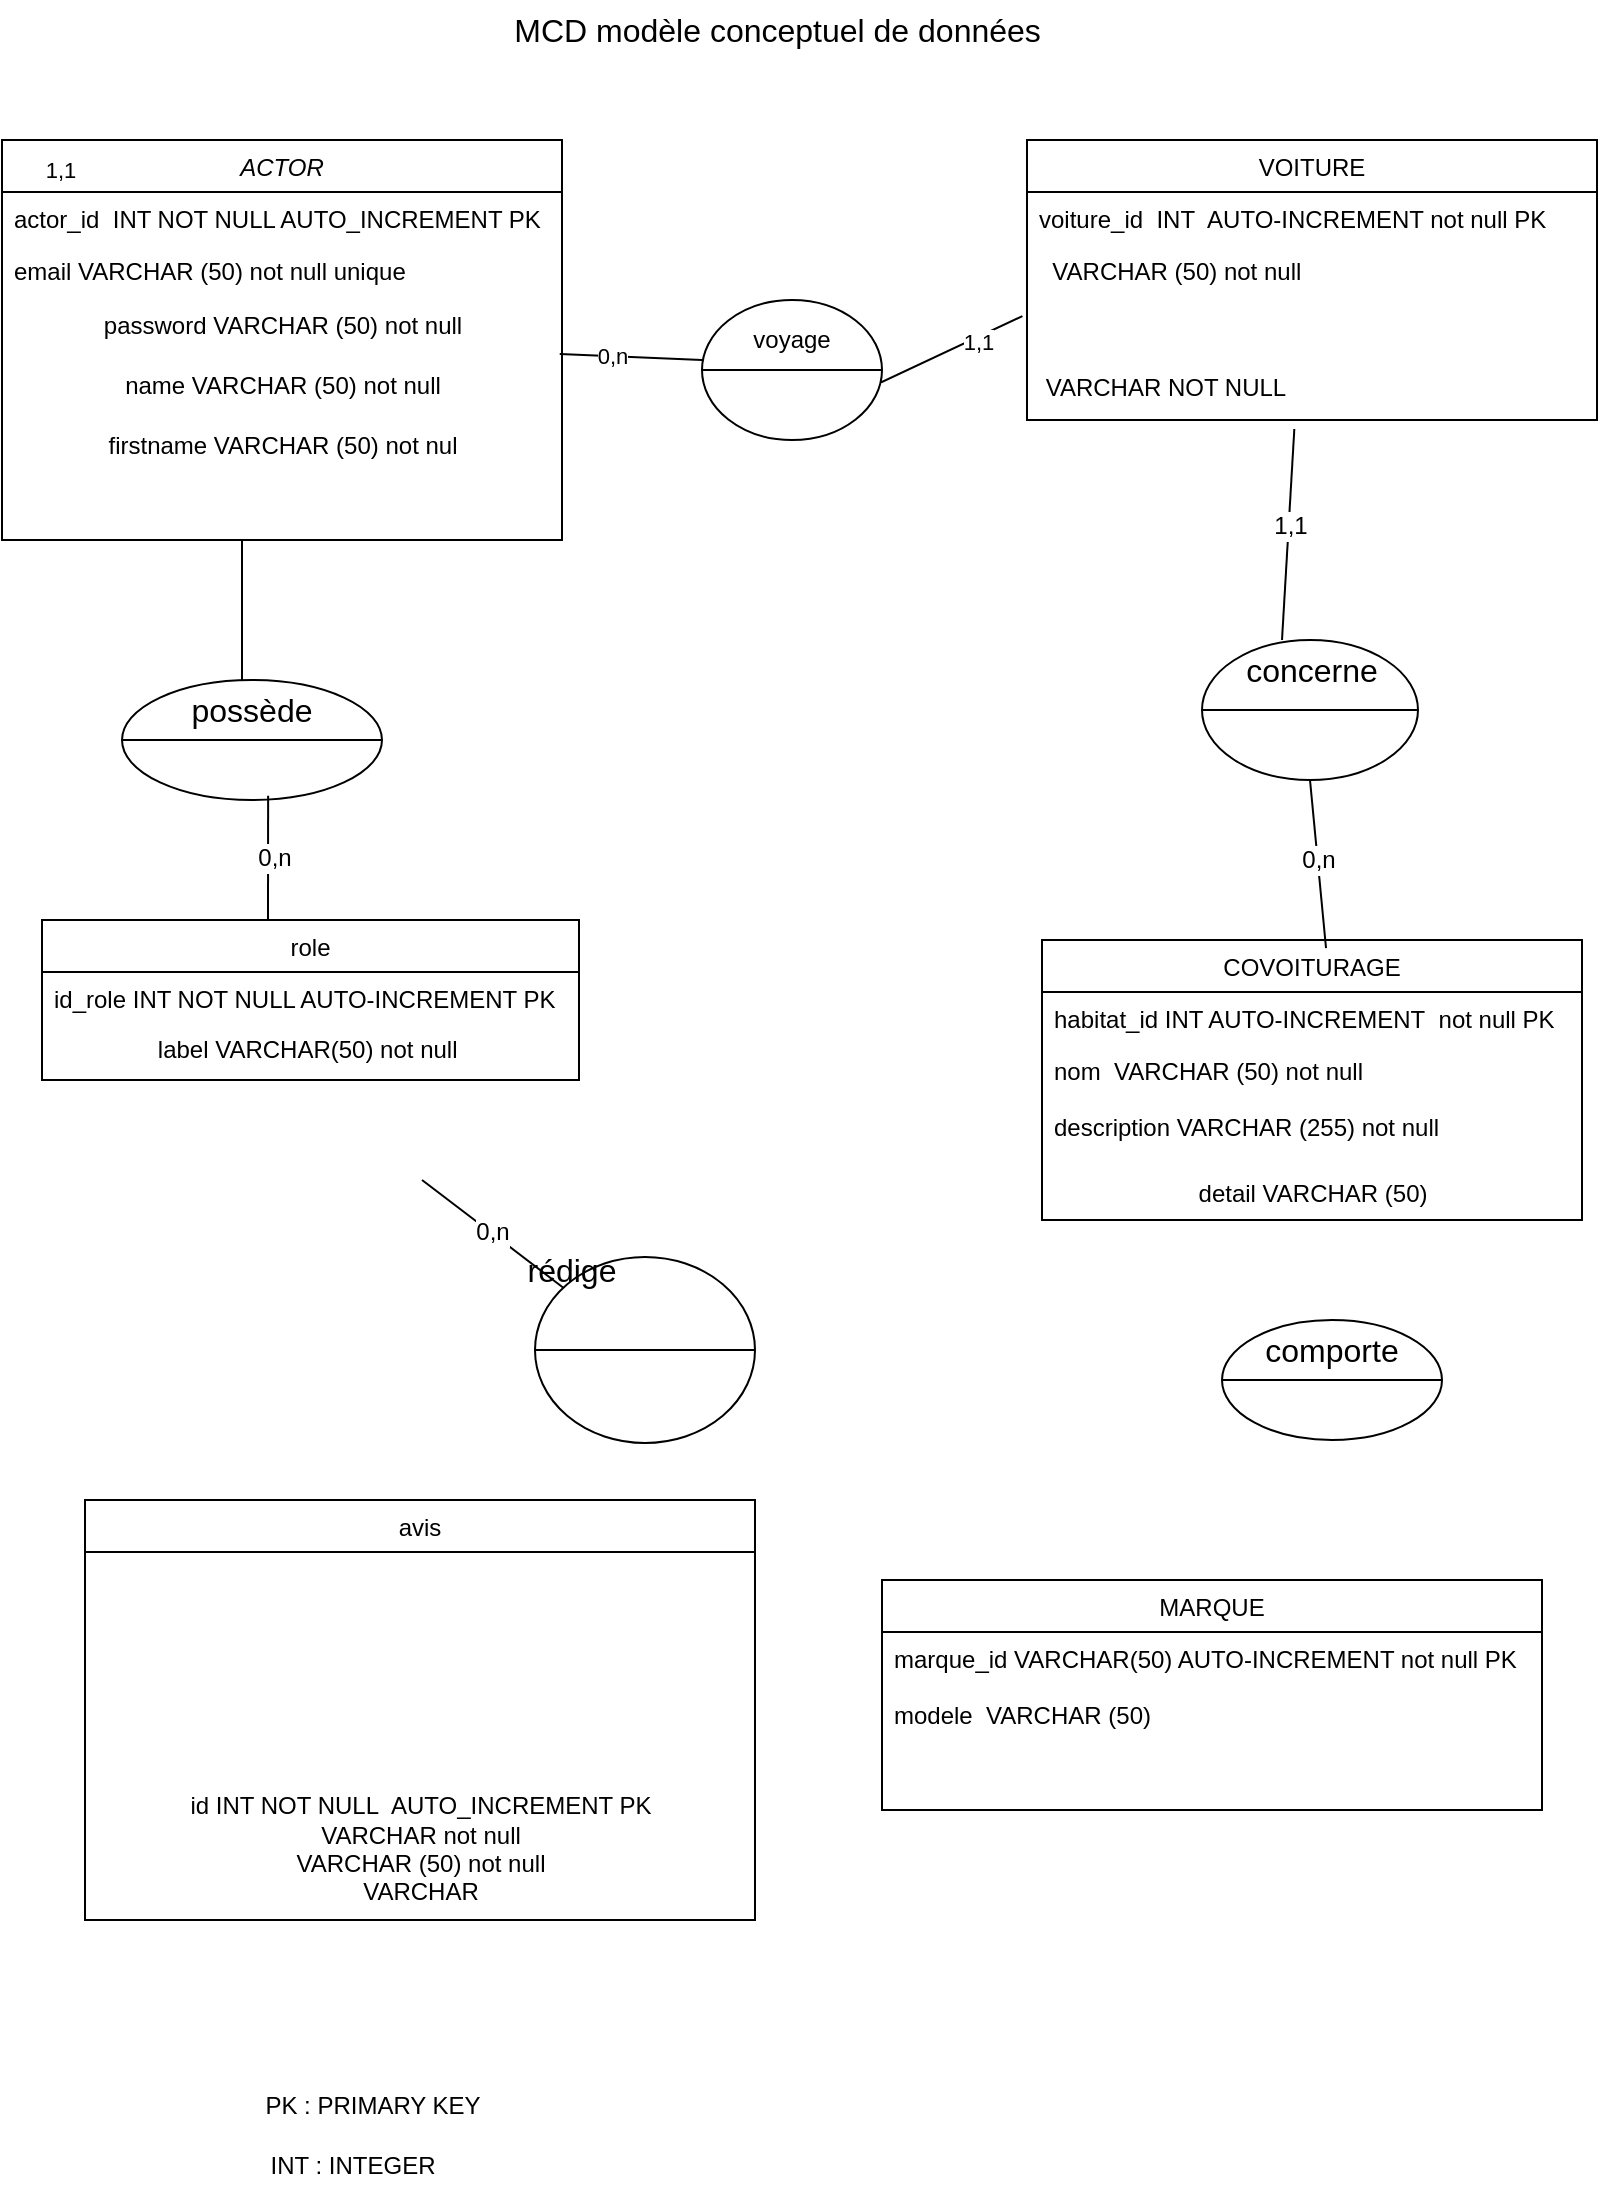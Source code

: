 <mxfile version="26.0.14">
  <diagram name="Page-1" id="DtJo75ZNy9iMemWSUQGx">
    <mxGraphModel dx="1120" dy="460" grid="1" gridSize="10" guides="1" tooltips="1" connect="1" arrows="1" fold="1" page="1" pageScale="1" pageWidth="827" pageHeight="1169" math="0" shadow="0">
      <root>
        <mxCell id="0" />
        <mxCell id="1" parent="0" />
        <mxCell id="MAlRhFrGBA3OUkSqN0sr-2" value="ACTOR" style="swimlane;fontStyle=2;align=center;verticalAlign=top;childLayout=stackLayout;horizontal=1;startSize=26;horizontalStack=0;resizeParent=1;resizeLast=0;collapsible=1;marginBottom=0;rounded=0;shadow=0;strokeWidth=1;" parent="1" vertex="1">
          <mxGeometry y="80" width="280" height="200" as="geometry">
            <mxRectangle x="230" y="140" width="160" height="26" as="alternateBounds" />
          </mxGeometry>
        </mxCell>
        <mxCell id="MAlRhFrGBA3OUkSqN0sr-3" value="actor_id  INT NOT NULL AUTO_INCREMENT PK&#xa;&#xa;email VARCHAR(50) not null&#xa;&#xa;" style="text;align=left;verticalAlign=top;spacingLeft=4;spacingRight=4;overflow=hidden;rotatable=0;points=[[0,0.5],[1,0.5]];portConstraint=eastwest;" parent="MAlRhFrGBA3OUkSqN0sr-2" vertex="1">
          <mxGeometry y="26" width="280" height="26" as="geometry" />
        </mxCell>
        <mxCell id="MAlRhFrGBA3OUkSqN0sr-4" value="email VARCHAR (50) not null unique&#xa;&#xa;password VARCHAR(50) not null&#xa;" style="text;align=left;verticalAlign=top;spacingLeft=4;spacingRight=4;overflow=hidden;rotatable=0;points=[[0,0.5],[1,0.5]];portConstraint=eastwest;rounded=0;shadow=0;html=0;" parent="MAlRhFrGBA3OUkSqN0sr-2" vertex="1">
          <mxGeometry y="52" width="280" height="26" as="geometry" />
        </mxCell>
        <mxCell id="MAlRhFrGBA3OUkSqN0sr-5" value="password VARCHAR (50) not null" style="text;html=1;align=center;verticalAlign=middle;resizable=0;points=[];autosize=1;strokeColor=none;fillColor=none;" parent="MAlRhFrGBA3OUkSqN0sr-2" vertex="1">
          <mxGeometry y="78" width="280" height="30" as="geometry" />
        </mxCell>
        <mxCell id="MAlRhFrGBA3OUkSqN0sr-6" value="name VARCHAR (50) not null" style="text;html=1;align=center;verticalAlign=middle;resizable=0;points=[];autosize=1;strokeColor=none;fillColor=none;" parent="MAlRhFrGBA3OUkSqN0sr-2" vertex="1">
          <mxGeometry y="108" width="280" height="30" as="geometry" />
        </mxCell>
        <mxCell id="MAlRhFrGBA3OUkSqN0sr-7" value="firstname VARCHAR (50) not nul" style="text;html=1;align=center;verticalAlign=middle;resizable=0;points=[];autosize=1;strokeColor=none;fillColor=none;" parent="MAlRhFrGBA3OUkSqN0sr-2" vertex="1">
          <mxGeometry y="138" width="280" height="30" as="geometry" />
        </mxCell>
        <mxCell id="MAlRhFrGBA3OUkSqN0sr-8" value="role" style="swimlane;fontStyle=0;align=center;verticalAlign=top;childLayout=stackLayout;horizontal=1;startSize=26;horizontalStack=0;resizeParent=1;resizeLast=0;collapsible=1;marginBottom=0;rounded=0;shadow=0;strokeWidth=1;" parent="1" vertex="1">
          <mxGeometry x="20" y="470" width="268.5" height="80" as="geometry">
            <mxRectangle x="340" y="380" width="170" height="26" as="alternateBounds" />
          </mxGeometry>
        </mxCell>
        <mxCell id="MAlRhFrGBA3OUkSqN0sr-9" value="id_role INT NOT NULL AUTO-INCREMENT PK" style="text;align=left;verticalAlign=top;spacingLeft=4;spacingRight=4;overflow=hidden;rotatable=0;points=[[0,0.5],[1,0.5]];portConstraint=eastwest;" parent="MAlRhFrGBA3OUkSqN0sr-8" vertex="1">
          <mxGeometry y="26" width="268.5" height="24" as="geometry" />
        </mxCell>
        <mxCell id="MAlRhFrGBA3OUkSqN0sr-10" value="label VARCHAR(50) not null&amp;nbsp;" style="text;html=1;align=center;verticalAlign=middle;resizable=0;points=[];autosize=1;strokeColor=none;fillColor=none;" parent="MAlRhFrGBA3OUkSqN0sr-8" vertex="1">
          <mxGeometry y="50" width="268.5" height="30" as="geometry" />
        </mxCell>
        <mxCell id="MAlRhFrGBA3OUkSqN0sr-11" value="" style="shape=lineEllipse;perimeter=ellipsePerimeter;whiteSpace=wrap;html=1;backgroundOutline=1;" parent="1" vertex="1">
          <mxGeometry x="60" y="350" width="130" height="60" as="geometry" />
        </mxCell>
        <mxCell id="MAlRhFrGBA3OUkSqN0sr-12" value="possède" style="text;strokeColor=none;align=center;fillColor=none;html=1;verticalAlign=middle;whiteSpace=wrap;rounded=0;fontSize=16;" parent="1" vertex="1">
          <mxGeometry x="95" y="350" width="60" height="30" as="geometry" />
        </mxCell>
        <mxCell id="MAlRhFrGBA3OUkSqN0sr-13" value="" style="shape=lineEllipse;perimeter=ellipsePerimeter;whiteSpace=wrap;html=1;backgroundOutline=1;" parent="1" vertex="1">
          <mxGeometry x="610" y="670" width="110" height="60" as="geometry" />
        </mxCell>
        <mxCell id="MAlRhFrGBA3OUkSqN0sr-15" value="" style="shape=lineEllipse;perimeter=ellipsePerimeter;whiteSpace=wrap;html=1;backgroundOutline=1;" parent="1" vertex="1">
          <mxGeometry x="266.5" y="638.5" width="110" height="93" as="geometry" />
        </mxCell>
        <mxCell id="MAlRhFrGBA3OUkSqN0sr-19" value="" style="endArrow=none;html=1;rounded=0;fontSize=12;startSize=8;endSize=8;curved=1;" parent="1" target="MAlRhFrGBA3OUkSqN0sr-15" edge="1">
          <mxGeometry width="50" height="50" relative="1" as="geometry">
            <mxPoint x="210" y="600" as="sourcePoint" />
            <mxPoint x="360" y="760" as="targetPoint" />
          </mxGeometry>
        </mxCell>
        <mxCell id="MAlRhFrGBA3OUkSqN0sr-20" value="0,n" style="edgeLabel;html=1;align=center;verticalAlign=middle;resizable=0;points=[];fontSize=12;" parent="MAlRhFrGBA3OUkSqN0sr-19" connectable="0" vertex="1">
          <mxGeometry x="-0.027" y="1" relative="1" as="geometry">
            <mxPoint as="offset" />
          </mxGeometry>
        </mxCell>
        <mxCell id="MAlRhFrGBA3OUkSqN0sr-21" value="" style="endArrow=none;html=1;rounded=0;fontSize=12;startSize=8;endSize=8;curved=1;exitX=0.562;exitY=0.965;exitDx=0;exitDy=0;exitPerimeter=0;" parent="1" source="MAlRhFrGBA3OUkSqN0sr-11" edge="1">
          <mxGeometry width="50" height="50" relative="1" as="geometry">
            <mxPoint x="210" y="650" as="sourcePoint" />
            <mxPoint x="133" y="470" as="targetPoint" />
          </mxGeometry>
        </mxCell>
        <mxCell id="MAlRhFrGBA3OUkSqN0sr-22" value="0,n" style="edgeLabel;html=1;align=center;verticalAlign=middle;resizable=0;points=[];fontSize=12;" parent="MAlRhFrGBA3OUkSqN0sr-21" connectable="0" vertex="1">
          <mxGeometry y="3" relative="1" as="geometry">
            <mxPoint as="offset" />
          </mxGeometry>
        </mxCell>
        <mxCell id="MAlRhFrGBA3OUkSqN0sr-23" value="rédige" style="text;strokeColor=none;fillColor=none;html=1;align=center;verticalAlign=middle;whiteSpace=wrap;rounded=0;fontSize=16;" parent="1" vertex="1">
          <mxGeometry x="255" y="630" width="60" height="30" as="geometry" />
        </mxCell>
        <mxCell id="MAlRhFrGBA3OUkSqN0sr-24" value="avis" style="swimlane;fontStyle=0;align=center;verticalAlign=top;childLayout=stackLayout;horizontal=1;startSize=26;horizontalStack=0;resizeParent=1;resizeLast=0;collapsible=1;marginBottom=0;rounded=0;shadow=0;strokeWidth=1;" parent="1" vertex="1">
          <mxGeometry x="41.5" y="760" width="335" height="210" as="geometry">
            <mxRectangle x="130" y="380" width="160" height="26" as="alternateBounds" />
          </mxGeometry>
        </mxCell>
        <mxCell id="MAlRhFrGBA3OUkSqN0sr-25" value="&#xa;" style="text;align=left;verticalAlign=top;spacingLeft=4;spacingRight=4;overflow=hidden;rotatable=0;points=[[0,0.5],[1,0.5]];portConstraint=eastwest;rounded=0;shadow=0;html=0;" parent="MAlRhFrGBA3OUkSqN0sr-24" vertex="1">
          <mxGeometry y="26" width="335" height="84" as="geometry" />
        </mxCell>
        <mxCell id="MAlRhFrGBA3OUkSqN0sr-26" value="&lt;div&gt;&lt;br&gt;&lt;/div&gt;&lt;div&gt;&lt;br&gt;&lt;/div&gt;id INT NOT NULL&amp;nbsp; AUTO_INCREMENT PK&lt;div&gt;VARCHAR not null&lt;br&gt;&lt;div&gt;&lt;span style=&quot;text-align: left;&quot;&gt;VARCHAR (50) not null&lt;/span&gt;&lt;span style=&quot;background-color: initial;&quot;&gt;&lt;br&gt;&lt;/span&gt;&lt;/div&gt;&lt;div&gt;&lt;span style=&quot;background-color: initial;&quot;&gt;VARCHAR&lt;/span&gt;&lt;/div&gt;&lt;/div&gt;" style="text;html=1;align=center;verticalAlign=middle;resizable=0;points=[];autosize=1;strokeColor=none;fillColor=none;" parent="MAlRhFrGBA3OUkSqN0sr-24" vertex="1">
          <mxGeometry y="110" width="335" height="100" as="geometry" />
        </mxCell>
        <mxCell id="MAlRhFrGBA3OUkSqN0sr-27" value="VOITURE" style="swimlane;fontStyle=0;align=center;verticalAlign=top;childLayout=stackLayout;horizontal=1;startSize=26;horizontalStack=0;resizeParent=1;resizeLast=0;collapsible=1;marginBottom=0;rounded=0;shadow=0;strokeWidth=1;" parent="1" vertex="1">
          <mxGeometry x="512.5" y="80" width="285" height="140" as="geometry">
            <mxRectangle x="130" y="380" width="160" height="26" as="alternateBounds" />
          </mxGeometry>
        </mxCell>
        <mxCell id="MAlRhFrGBA3OUkSqN0sr-28" value="voiture_id  INT  AUTO-INCREMENT not null PK" style="text;align=left;verticalAlign=top;spacingLeft=4;spacingRight=4;overflow=hidden;rotatable=0;points=[[0,0.5],[1,0.5]];portConstraint=eastwest;" parent="MAlRhFrGBA3OUkSqN0sr-27" vertex="1">
          <mxGeometry y="26" width="285" height="26" as="geometry" />
        </mxCell>
        <mxCell id="MAlRhFrGBA3OUkSqN0sr-29" value="  VARCHAR (50) not null&#xa;" style="text;align=left;verticalAlign=top;spacingLeft=4;spacingRight=4;overflow=hidden;rotatable=0;points=[[0,0.5],[1,0.5]];portConstraint=eastwest;rounded=0;shadow=0;html=0;" parent="MAlRhFrGBA3OUkSqN0sr-27" vertex="1">
          <mxGeometry y="52" width="285" height="58" as="geometry" />
        </mxCell>
        <mxCell id="MAlRhFrGBA3OUkSqN0sr-30" value=" VARCHAR NOT NULL" style="text;align=left;verticalAlign=top;spacingLeft=4;spacingRight=4;overflow=hidden;rotatable=0;points=[[0,0.5],[1,0.5]];portConstraint=eastwest;" parent="MAlRhFrGBA3OUkSqN0sr-27" vertex="1">
          <mxGeometry y="110" width="285" height="30" as="geometry" />
        </mxCell>
        <mxCell id="MAlRhFrGBA3OUkSqN0sr-32" value="COVOITURAGE" style="swimlane;fontStyle=0;align=center;verticalAlign=top;childLayout=stackLayout;horizontal=1;startSize=26;horizontalStack=0;resizeParent=1;resizeLast=0;collapsible=1;marginBottom=0;rounded=0;shadow=0;strokeWidth=1;" parent="1" vertex="1">
          <mxGeometry x="520" y="480" width="270" height="140" as="geometry">
            <mxRectangle x="130" y="380" width="160" height="26" as="alternateBounds" />
          </mxGeometry>
        </mxCell>
        <mxCell id="MAlRhFrGBA3OUkSqN0sr-33" value="habitat_id INT AUTO-INCREMENT  not null PK" style="text;align=left;verticalAlign=top;spacingLeft=4;spacingRight=4;overflow=hidden;rotatable=0;points=[[0,0.5],[1,0.5]];portConstraint=eastwest;" parent="MAlRhFrGBA3OUkSqN0sr-32" vertex="1">
          <mxGeometry y="26" width="270" height="26" as="geometry" />
        </mxCell>
        <mxCell id="MAlRhFrGBA3OUkSqN0sr-34" value="nom  VARCHAR (50) not null&#xa;&#xa;description VARCHAR (255) not null" style="text;align=left;verticalAlign=top;spacingLeft=4;spacingRight=4;overflow=hidden;rotatable=0;points=[[0,0.5],[1,0.5]];portConstraint=eastwest;rounded=0;shadow=0;html=0;" parent="MAlRhFrGBA3OUkSqN0sr-32" vertex="1">
          <mxGeometry y="52" width="270" height="58" as="geometry" />
        </mxCell>
        <mxCell id="MAlRhFrGBA3OUkSqN0sr-35" value="&lt;font style=&quot;font-size: 12px;&quot;&gt;detail VARCHAR (50)&lt;/font&gt;" style="text;html=1;align=center;verticalAlign=middle;resizable=0;points=[];autosize=1;strokeColor=none;fillColor=none;fontSize=16;" parent="MAlRhFrGBA3OUkSqN0sr-32" vertex="1">
          <mxGeometry y="110" width="270" height="30" as="geometry" />
        </mxCell>
        <mxCell id="MAlRhFrGBA3OUkSqN0sr-36" value="MARQUE" style="swimlane;fontStyle=0;align=center;verticalAlign=top;childLayout=stackLayout;horizontal=1;startSize=26;horizontalStack=0;resizeParent=1;resizeLast=0;collapsible=1;marginBottom=0;rounded=0;shadow=0;strokeWidth=1;" parent="1" vertex="1">
          <mxGeometry x="440" y="800" width="330" height="115" as="geometry">
            <mxRectangle x="130" y="380" width="160" height="26" as="alternateBounds" />
          </mxGeometry>
        </mxCell>
        <mxCell id="MAlRhFrGBA3OUkSqN0sr-37" value="marque_id VARCHAR(50) AUTO-INCREMENT not null PK&#xa;&#xa;modele  VARCHAR (50)&#xa;&#xa;couleur VARCHAR (50)" style="text;align=left;verticalAlign=top;spacingLeft=4;spacingRight=4;overflow=hidden;rotatable=0;points=[[0,0.5],[1,0.5]];portConstraint=eastwest;" parent="MAlRhFrGBA3OUkSqN0sr-36" vertex="1">
          <mxGeometry y="26" width="330" height="54" as="geometry" />
        </mxCell>
        <mxCell id="MAlRhFrGBA3OUkSqN0sr-39" value="comporte" style="text;strokeColor=none;fillColor=none;html=1;align=center;verticalAlign=middle;whiteSpace=wrap;rounded=0;fontSize=16;" parent="1" vertex="1">
          <mxGeometry x="635" y="670" width="60" height="30" as="geometry" />
        </mxCell>
        <mxCell id="MAlRhFrGBA3OUkSqN0sr-44" value="MCD modèle conceptuel de données&amp;nbsp;" style="text;strokeColor=none;fillColor=none;html=1;align=center;verticalAlign=middle;whiteSpace=wrap;rounded=0;fontSize=16;" parent="1" vertex="1">
          <mxGeometry x="240" y="10" width="300" height="30" as="geometry" />
        </mxCell>
        <mxCell id="MAlRhFrGBA3OUkSqN0sr-45" value="" style="endArrow=none;html=1;rounded=0;fontSize=12;startSize=8;endSize=8;curved=1;" parent="1" edge="1">
          <mxGeometry width="50" height="50" relative="1" as="geometry">
            <mxPoint x="120" y="350" as="sourcePoint" />
            <mxPoint x="120" y="280" as="targetPoint" />
          </mxGeometry>
        </mxCell>
        <mxCell id="1flx8aomIGvdN2lUnzul-5" value="1,1" style="edgeLabel;html=1;align=center;verticalAlign=middle;resizable=0;points=[];" parent="MAlRhFrGBA3OUkSqN0sr-45" vertex="1" connectable="0">
          <mxGeometry y="-6" relative="1" as="geometry">
            <mxPoint x="-97" y="-220" as="offset" />
          </mxGeometry>
        </mxCell>
        <mxCell id="MAlRhFrGBA3OUkSqN0sr-47" value="" style="shape=lineEllipse;perimeter=ellipsePerimeter;whiteSpace=wrap;html=1;backgroundOutline=1;" parent="1" vertex="1">
          <mxGeometry x="600" y="330" width="108" height="70" as="geometry" />
        </mxCell>
        <mxCell id="MAlRhFrGBA3OUkSqN0sr-48" value="concerne" style="text;strokeColor=none;fillColor=none;html=1;align=center;verticalAlign=middle;whiteSpace=wrap;rounded=0;fontSize=16;" parent="1" vertex="1">
          <mxGeometry x="625" y="330" width="60" height="30" as="geometry" />
        </mxCell>
        <mxCell id="MAlRhFrGBA3OUkSqN0sr-49" value="" style="endArrow=none;html=1;rounded=0;fontSize=12;startSize=8;endSize=8;curved=1;entryX=0.526;entryY=0.029;entryDx=0;entryDy=0;exitX=0.5;exitY=1;exitDx=0;exitDy=0;entryPerimeter=0;" parent="1" source="MAlRhFrGBA3OUkSqN0sr-47" target="MAlRhFrGBA3OUkSqN0sr-32" edge="1">
          <mxGeometry width="50" height="50" relative="1" as="geometry">
            <mxPoint x="980" y="570" as="sourcePoint" />
            <mxPoint x="1030" y="520" as="targetPoint" />
          </mxGeometry>
        </mxCell>
        <mxCell id="MAlRhFrGBA3OUkSqN0sr-50" value="0,n" style="edgeLabel;html=1;align=center;verticalAlign=middle;resizable=0;points=[];fontSize=12;" parent="MAlRhFrGBA3OUkSqN0sr-49" connectable="0" vertex="1">
          <mxGeometry x="-0.064" relative="1" as="geometry">
            <mxPoint as="offset" />
          </mxGeometry>
        </mxCell>
        <mxCell id="MAlRhFrGBA3OUkSqN0sr-51" value="" style="endArrow=none;html=1;rounded=0;fontSize=12;startSize=8;endSize=8;curved=1;exitX=0.469;exitY=1.15;exitDx=0;exitDy=0;exitPerimeter=0;" parent="1" source="MAlRhFrGBA3OUkSqN0sr-30" edge="1">
          <mxGeometry width="50" height="50" relative="1" as="geometry">
            <mxPoint x="980" y="570" as="sourcePoint" />
            <mxPoint x="640" y="330" as="targetPoint" />
          </mxGeometry>
        </mxCell>
        <mxCell id="MAlRhFrGBA3OUkSqN0sr-52" value="1,1" style="edgeLabel;html=1;align=center;verticalAlign=middle;resizable=0;points=[];fontSize=12;" parent="MAlRhFrGBA3OUkSqN0sr-51" connectable="0" vertex="1">
          <mxGeometry x="-0.08" relative="1" as="geometry">
            <mxPoint as="offset" />
          </mxGeometry>
        </mxCell>
        <mxCell id="MAlRhFrGBA3OUkSqN0sr-53" value="" style="endArrow=none;html=1;rounded=0;exitX=0.996;exitY=0.967;exitDx=0;exitDy=0;exitPerimeter=0;entryX=-0.008;entryY=0.621;entryDx=0;entryDy=0;entryPerimeter=0;" parent="1" source="MAlRhFrGBA3OUkSqN0sr-5" target="MAlRhFrGBA3OUkSqN0sr-29" edge="1">
          <mxGeometry width="50" height="50" relative="1" as="geometry">
            <mxPoint x="360" y="410" as="sourcePoint" />
            <mxPoint x="570" y="426" as="targetPoint" />
            <Array as="points">
              <mxPoint x="350" y="190" />
              <mxPoint x="440" y="201" />
            </Array>
          </mxGeometry>
        </mxCell>
        <mxCell id="MAlRhFrGBA3OUkSqN0sr-54" value="0,n" style="edgeLabel;html=1;align=center;verticalAlign=middle;resizable=0;points=[];" parent="MAlRhFrGBA3OUkSqN0sr-53" connectable="0" vertex="1">
          <mxGeometry x="-0.816" y="-2" relative="1" as="geometry">
            <mxPoint x="4" y="-2" as="offset" />
          </mxGeometry>
        </mxCell>
        <mxCell id="1flx8aomIGvdN2lUnzul-2" value="1,1" style="edgeLabel;html=1;align=center;verticalAlign=middle;resizable=0;points=[];" parent="MAlRhFrGBA3OUkSqN0sr-53" vertex="1" connectable="0">
          <mxGeometry x="0.782" y="-2" relative="1" as="geometry">
            <mxPoint as="offset" />
          </mxGeometry>
        </mxCell>
        <mxCell id="MAlRhFrGBA3OUkSqN0sr-56" value="" style="shape=lineEllipse;perimeter=ellipsePerimeter;whiteSpace=wrap;html=1;backgroundOutline=1;" parent="1" vertex="1">
          <mxGeometry x="350" y="160" width="90" height="70" as="geometry" />
        </mxCell>
        <mxCell id="MAlRhFrGBA3OUkSqN0sr-57" value="voyage" style="text;strokeColor=none;align=center;fillColor=none;html=1;verticalAlign=middle;whiteSpace=wrap;rounded=0;" parent="1" vertex="1">
          <mxGeometry x="365" y="165" width="60" height="30" as="geometry" />
        </mxCell>
        <mxCell id="MAlRhFrGBA3OUkSqN0sr-61" value="PK : PRIMARY KEY" style="text;html=1;align=center;verticalAlign=middle;resizable=0;points=[];autosize=1;strokeColor=none;fillColor=none;" parent="1" vertex="1">
          <mxGeometry x="120" y="1048" width="130" height="30" as="geometry" />
        </mxCell>
        <mxCell id="MAlRhFrGBA3OUkSqN0sr-62" value="INT : INTEGER" style="text;html=1;align=center;verticalAlign=middle;resizable=0;points=[];autosize=1;strokeColor=none;fillColor=none;" parent="1" vertex="1">
          <mxGeometry x="120" y="1078" width="110" height="30" as="geometry" />
        </mxCell>
      </root>
    </mxGraphModel>
  </diagram>
</mxfile>
